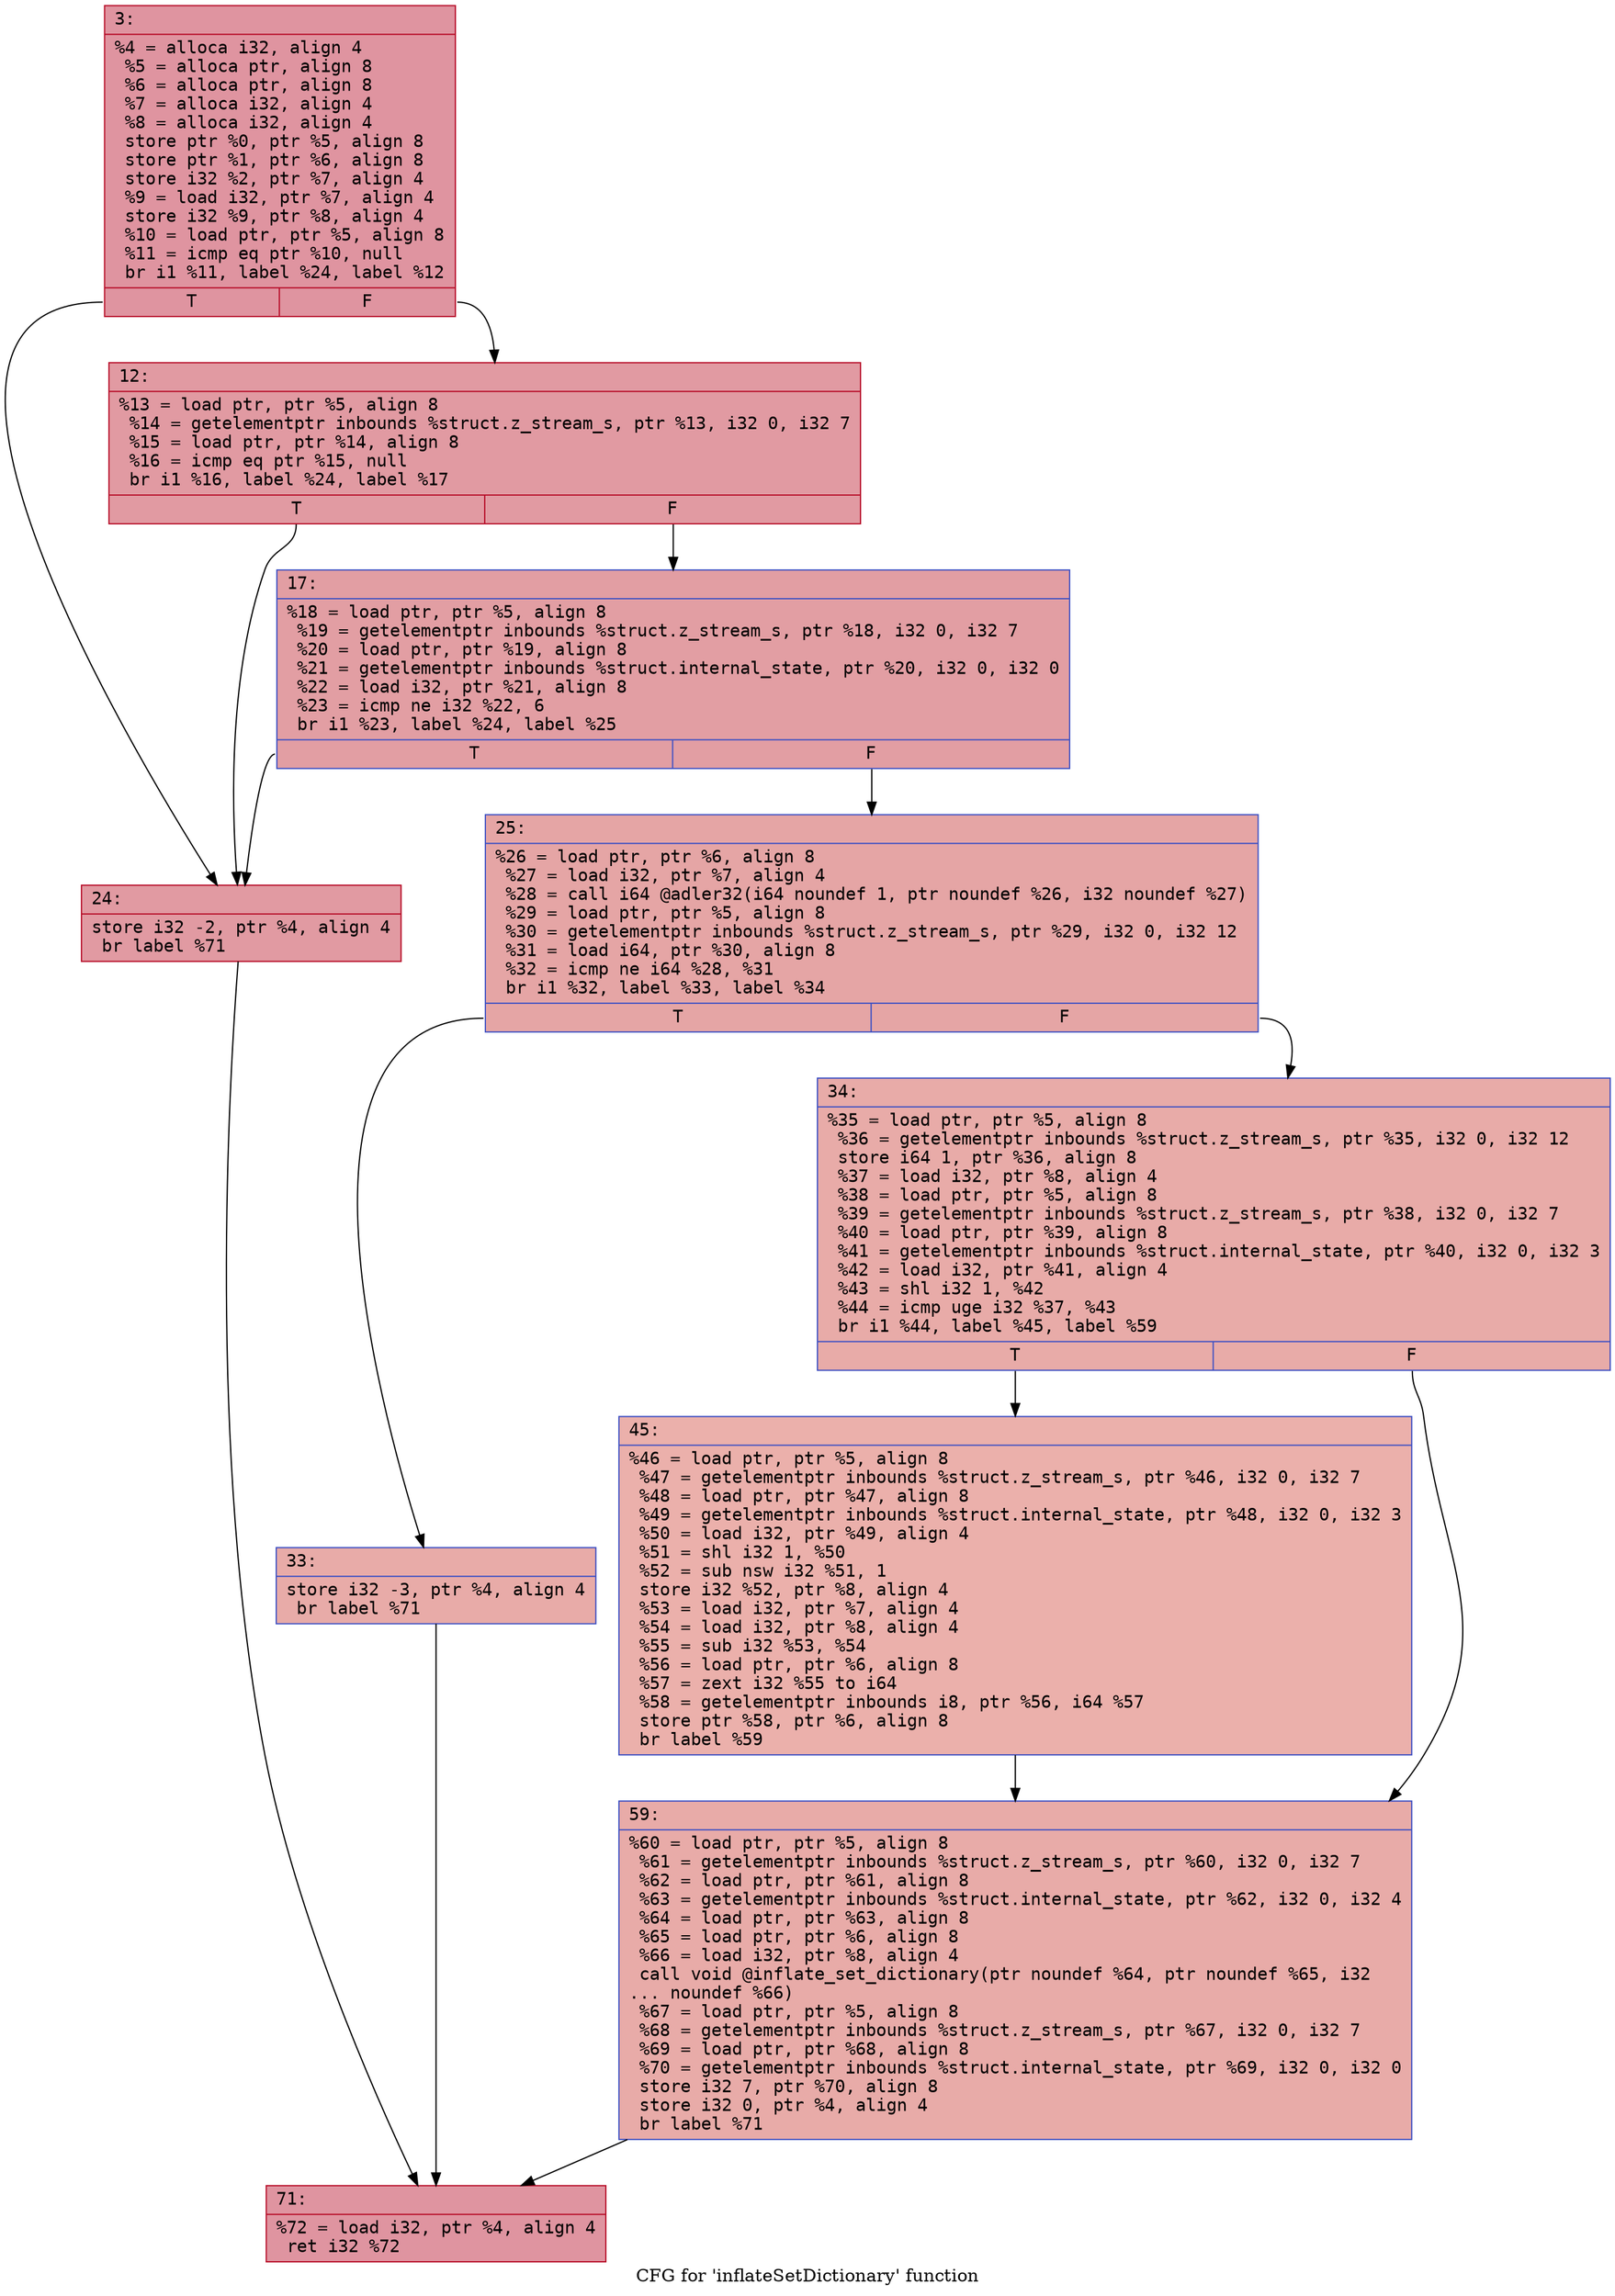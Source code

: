 digraph "CFG for 'inflateSetDictionary' function" {
	label="CFG for 'inflateSetDictionary' function";

	Node0x600002849fe0 [shape=record,color="#b70d28ff", style=filled, fillcolor="#b70d2870" fontname="Courier",label="{3:\l|  %4 = alloca i32, align 4\l  %5 = alloca ptr, align 8\l  %6 = alloca ptr, align 8\l  %7 = alloca i32, align 4\l  %8 = alloca i32, align 4\l  store ptr %0, ptr %5, align 8\l  store ptr %1, ptr %6, align 8\l  store i32 %2, ptr %7, align 4\l  %9 = load i32, ptr %7, align 4\l  store i32 %9, ptr %8, align 4\l  %10 = load ptr, ptr %5, align 8\l  %11 = icmp eq ptr %10, null\l  br i1 %11, label %24, label %12\l|{<s0>T|<s1>F}}"];
	Node0x600002849fe0:s0 -> Node0x60000284a0d0[tooltip="3 -> 24\nProbability 37.50%" ];
	Node0x600002849fe0:s1 -> Node0x60000284a030[tooltip="3 -> 12\nProbability 62.50%" ];
	Node0x60000284a030 [shape=record,color="#b70d28ff", style=filled, fillcolor="#bb1b2c70" fontname="Courier",label="{12:\l|  %13 = load ptr, ptr %5, align 8\l  %14 = getelementptr inbounds %struct.z_stream_s, ptr %13, i32 0, i32 7\l  %15 = load ptr, ptr %14, align 8\l  %16 = icmp eq ptr %15, null\l  br i1 %16, label %24, label %17\l|{<s0>T|<s1>F}}"];
	Node0x60000284a030:s0 -> Node0x60000284a0d0[tooltip="12 -> 24\nProbability 37.50%" ];
	Node0x60000284a030:s1 -> Node0x60000284a080[tooltip="12 -> 17\nProbability 62.50%" ];
	Node0x60000284a080 [shape=record,color="#3d50c3ff", style=filled, fillcolor="#be242e70" fontname="Courier",label="{17:\l|  %18 = load ptr, ptr %5, align 8\l  %19 = getelementptr inbounds %struct.z_stream_s, ptr %18, i32 0, i32 7\l  %20 = load ptr, ptr %19, align 8\l  %21 = getelementptr inbounds %struct.internal_state, ptr %20, i32 0, i32 0\l  %22 = load i32, ptr %21, align 8\l  %23 = icmp ne i32 %22, 6\l  br i1 %23, label %24, label %25\l|{<s0>T|<s1>F}}"];
	Node0x60000284a080:s0 -> Node0x60000284a0d0[tooltip="17 -> 24\nProbability 50.00%" ];
	Node0x60000284a080:s1 -> Node0x60000284a120[tooltip="17 -> 25\nProbability 50.00%" ];
	Node0x60000284a0d0 [shape=record,color="#b70d28ff", style=filled, fillcolor="#bb1b2c70" fontname="Courier",label="{24:\l|  store i32 -2, ptr %4, align 4\l  br label %71\l}"];
	Node0x60000284a0d0 -> Node0x60000284a2b0[tooltip="24 -> 71\nProbability 100.00%" ];
	Node0x60000284a120 [shape=record,color="#3d50c3ff", style=filled, fillcolor="#c5333470" fontname="Courier",label="{25:\l|  %26 = load ptr, ptr %6, align 8\l  %27 = load i32, ptr %7, align 4\l  %28 = call i64 @adler32(i64 noundef 1, ptr noundef %26, i32 noundef %27)\l  %29 = load ptr, ptr %5, align 8\l  %30 = getelementptr inbounds %struct.z_stream_s, ptr %29, i32 0, i32 12\l  %31 = load i64, ptr %30, align 8\l  %32 = icmp ne i64 %28, %31\l  br i1 %32, label %33, label %34\l|{<s0>T|<s1>F}}"];
	Node0x60000284a120:s0 -> Node0x60000284a170[tooltip="25 -> 33\nProbability 50.00%" ];
	Node0x60000284a120:s1 -> Node0x60000284a1c0[tooltip="25 -> 34\nProbability 50.00%" ];
	Node0x60000284a170 [shape=record,color="#3d50c3ff", style=filled, fillcolor="#cc403a70" fontname="Courier",label="{33:\l|  store i32 -3, ptr %4, align 4\l  br label %71\l}"];
	Node0x60000284a170 -> Node0x60000284a2b0[tooltip="33 -> 71\nProbability 100.00%" ];
	Node0x60000284a1c0 [shape=record,color="#3d50c3ff", style=filled, fillcolor="#cc403a70" fontname="Courier",label="{34:\l|  %35 = load ptr, ptr %5, align 8\l  %36 = getelementptr inbounds %struct.z_stream_s, ptr %35, i32 0, i32 12\l  store i64 1, ptr %36, align 8\l  %37 = load i32, ptr %8, align 4\l  %38 = load ptr, ptr %5, align 8\l  %39 = getelementptr inbounds %struct.z_stream_s, ptr %38, i32 0, i32 7\l  %40 = load ptr, ptr %39, align 8\l  %41 = getelementptr inbounds %struct.internal_state, ptr %40, i32 0, i32 3\l  %42 = load i32, ptr %41, align 4\l  %43 = shl i32 1, %42\l  %44 = icmp uge i32 %37, %43\l  br i1 %44, label %45, label %59\l|{<s0>T|<s1>F}}"];
	Node0x60000284a1c0:s0 -> Node0x60000284a210[tooltip="34 -> 45\nProbability 50.00%" ];
	Node0x60000284a1c0:s1 -> Node0x60000284a260[tooltip="34 -> 59\nProbability 50.00%" ];
	Node0x60000284a210 [shape=record,color="#3d50c3ff", style=filled, fillcolor="#d24b4070" fontname="Courier",label="{45:\l|  %46 = load ptr, ptr %5, align 8\l  %47 = getelementptr inbounds %struct.z_stream_s, ptr %46, i32 0, i32 7\l  %48 = load ptr, ptr %47, align 8\l  %49 = getelementptr inbounds %struct.internal_state, ptr %48, i32 0, i32 3\l  %50 = load i32, ptr %49, align 4\l  %51 = shl i32 1, %50\l  %52 = sub nsw i32 %51, 1\l  store i32 %52, ptr %8, align 4\l  %53 = load i32, ptr %7, align 4\l  %54 = load i32, ptr %8, align 4\l  %55 = sub i32 %53, %54\l  %56 = load ptr, ptr %6, align 8\l  %57 = zext i32 %55 to i64\l  %58 = getelementptr inbounds i8, ptr %56, i64 %57\l  store ptr %58, ptr %6, align 8\l  br label %59\l}"];
	Node0x60000284a210 -> Node0x60000284a260[tooltip="45 -> 59\nProbability 100.00%" ];
	Node0x60000284a260 [shape=record,color="#3d50c3ff", style=filled, fillcolor="#cc403a70" fontname="Courier",label="{59:\l|  %60 = load ptr, ptr %5, align 8\l  %61 = getelementptr inbounds %struct.z_stream_s, ptr %60, i32 0, i32 7\l  %62 = load ptr, ptr %61, align 8\l  %63 = getelementptr inbounds %struct.internal_state, ptr %62, i32 0, i32 4\l  %64 = load ptr, ptr %63, align 8\l  %65 = load ptr, ptr %6, align 8\l  %66 = load i32, ptr %8, align 4\l  call void @inflate_set_dictionary(ptr noundef %64, ptr noundef %65, i32\l... noundef %66)\l  %67 = load ptr, ptr %5, align 8\l  %68 = getelementptr inbounds %struct.z_stream_s, ptr %67, i32 0, i32 7\l  %69 = load ptr, ptr %68, align 8\l  %70 = getelementptr inbounds %struct.internal_state, ptr %69, i32 0, i32 0\l  store i32 7, ptr %70, align 8\l  store i32 0, ptr %4, align 4\l  br label %71\l}"];
	Node0x60000284a260 -> Node0x60000284a2b0[tooltip="59 -> 71\nProbability 100.00%" ];
	Node0x60000284a2b0 [shape=record,color="#b70d28ff", style=filled, fillcolor="#b70d2870" fontname="Courier",label="{71:\l|  %72 = load i32, ptr %4, align 4\l  ret i32 %72\l}"];
}
